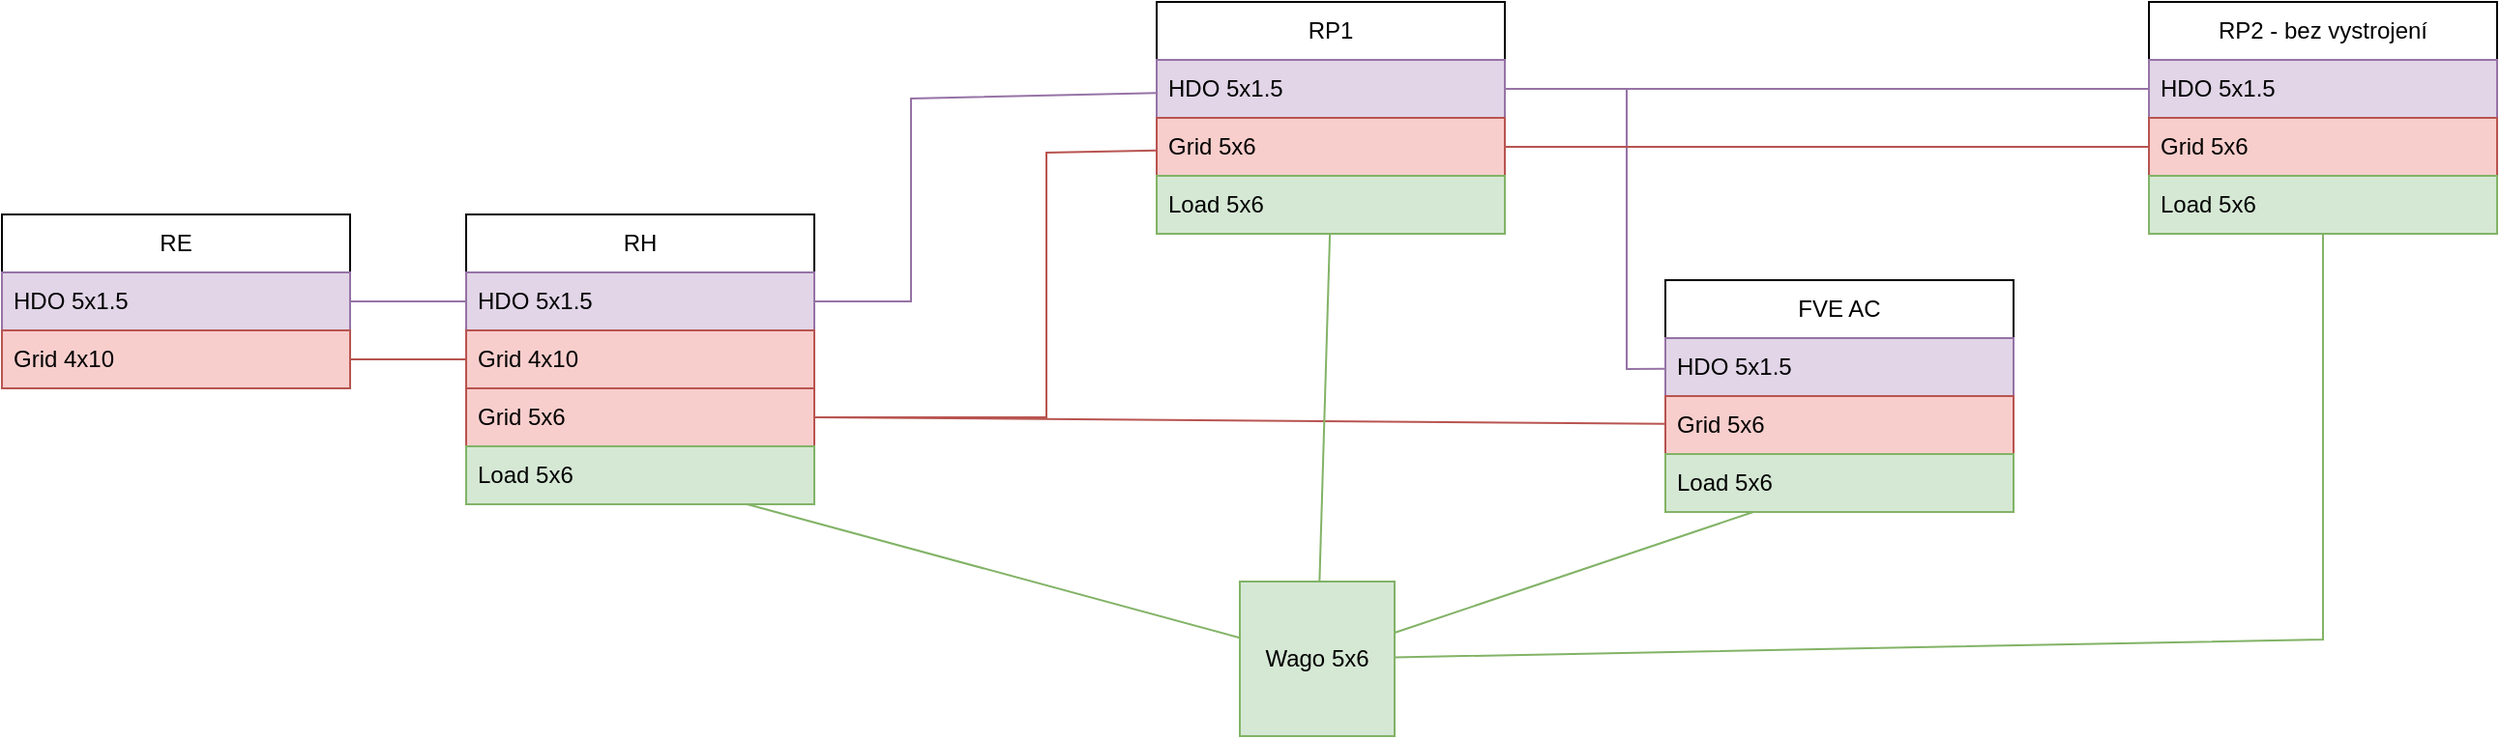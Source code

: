 <mxfile version="26.1.3">
  <diagram name="Stránka-1" id="s7uGZve95t0P6AHgvdYL">
    <mxGraphModel dx="1127" dy="628" grid="1" gridSize="10" guides="1" tooltips="1" connect="1" arrows="1" fold="1" page="1" pageScale="1" pageWidth="1654" pageHeight="1169" math="0" shadow="0">
      <root>
        <mxCell id="0" />
        <mxCell id="1" parent="0" />
        <mxCell id="1UGIrWX7Iy0l2SpG3Klg-1" value="RE" style="swimlane;fontStyle=0;childLayout=stackLayout;horizontal=1;startSize=30;horizontalStack=0;resizeParent=1;resizeParentMax=0;resizeLast=0;collapsible=1;marginBottom=0;whiteSpace=wrap;html=1;" vertex="1" parent="1">
          <mxGeometry x="50" y="160" width="180" height="90" as="geometry" />
        </mxCell>
        <mxCell id="1UGIrWX7Iy0l2SpG3Klg-3" value="HDO 5x1.5" style="text;strokeColor=#9673a6;fillColor=#e1d5e7;align=left;verticalAlign=middle;spacingLeft=4;spacingRight=4;overflow=hidden;points=[[0,0.5],[1,0.5]];portConstraint=eastwest;rotatable=0;whiteSpace=wrap;html=1;" vertex="1" parent="1UGIrWX7Iy0l2SpG3Klg-1">
          <mxGeometry y="30" width="180" height="30" as="geometry" />
        </mxCell>
        <mxCell id="1UGIrWX7Iy0l2SpG3Klg-2" value="Grid 4x10" style="text;strokeColor=#b85450;fillColor=#f8cecc;align=left;verticalAlign=middle;spacingLeft=4;spacingRight=4;overflow=hidden;points=[[0,0.5],[1,0.5]];portConstraint=eastwest;rotatable=0;whiteSpace=wrap;html=1;" vertex="1" parent="1UGIrWX7Iy0l2SpG3Klg-1">
          <mxGeometry y="60" width="180" height="30" as="geometry" />
        </mxCell>
        <mxCell id="1UGIrWX7Iy0l2SpG3Klg-9" value="RH" style="swimlane;fontStyle=0;childLayout=stackLayout;horizontal=1;startSize=30;horizontalStack=0;resizeParent=1;resizeParentMax=0;resizeLast=0;collapsible=1;marginBottom=0;whiteSpace=wrap;html=1;" vertex="1" parent="1">
          <mxGeometry x="290" y="160" width="180" height="150" as="geometry" />
        </mxCell>
        <mxCell id="1UGIrWX7Iy0l2SpG3Klg-11" value="HDO 5x1.5" style="text;strokeColor=#9673a6;fillColor=#e1d5e7;align=left;verticalAlign=middle;spacingLeft=4;spacingRight=4;overflow=hidden;points=[[0,0.5],[1,0.5]];portConstraint=eastwest;rotatable=0;whiteSpace=wrap;html=1;" vertex="1" parent="1UGIrWX7Iy0l2SpG3Klg-9">
          <mxGeometry y="30" width="180" height="30" as="geometry" />
        </mxCell>
        <mxCell id="1UGIrWX7Iy0l2SpG3Klg-10" value="Grid 4x10" style="text;strokeColor=#b85450;fillColor=#f8cecc;align=left;verticalAlign=middle;spacingLeft=4;spacingRight=4;overflow=hidden;points=[[0,0.5],[1,0.5]];portConstraint=eastwest;rotatable=0;whiteSpace=wrap;html=1;" vertex="1" parent="1UGIrWX7Iy0l2SpG3Klg-9">
          <mxGeometry y="60" width="180" height="30" as="geometry" />
        </mxCell>
        <mxCell id="1UGIrWX7Iy0l2SpG3Klg-23" value="Grid 5x6" style="text;strokeColor=#b85450;fillColor=#f8cecc;align=left;verticalAlign=middle;spacingLeft=4;spacingRight=4;overflow=hidden;points=[[0,0.5],[1,0.5]];portConstraint=eastwest;rotatable=0;whiteSpace=wrap;html=1;" vertex="1" parent="1UGIrWX7Iy0l2SpG3Klg-9">
          <mxGeometry y="90" width="180" height="30" as="geometry" />
        </mxCell>
        <mxCell id="1UGIrWX7Iy0l2SpG3Klg-12" value="Load 5x6" style="text;strokeColor=#82b366;fillColor=#d5e8d4;align=left;verticalAlign=middle;spacingLeft=4;spacingRight=4;overflow=hidden;points=[[0,0.5],[1,0.5]];portConstraint=eastwest;rotatable=0;whiteSpace=wrap;html=1;" vertex="1" parent="1UGIrWX7Iy0l2SpG3Klg-9">
          <mxGeometry y="120" width="180" height="30" as="geometry" />
        </mxCell>
        <mxCell id="1UGIrWX7Iy0l2SpG3Klg-13" value="RP1" style="swimlane;fontStyle=0;childLayout=stackLayout;horizontal=1;startSize=30;horizontalStack=0;resizeParent=1;resizeParentMax=0;resizeLast=0;collapsible=1;marginBottom=0;whiteSpace=wrap;html=1;" vertex="1" parent="1">
          <mxGeometry x="647" y="50" width="180" height="120" as="geometry" />
        </mxCell>
        <mxCell id="1UGIrWX7Iy0l2SpG3Klg-15" value="HDO 5x1.5" style="text;strokeColor=#9673a6;fillColor=#e1d5e7;align=left;verticalAlign=middle;spacingLeft=4;spacingRight=4;overflow=hidden;points=[[0,0.5],[1,0.5]];portConstraint=eastwest;rotatable=0;whiteSpace=wrap;html=1;" vertex="1" parent="1UGIrWX7Iy0l2SpG3Klg-13">
          <mxGeometry y="30" width="180" height="30" as="geometry" />
        </mxCell>
        <mxCell id="1UGIrWX7Iy0l2SpG3Klg-14" value="Grid 5x6" style="text;strokeColor=#b85450;fillColor=#f8cecc;align=left;verticalAlign=middle;spacingLeft=4;spacingRight=4;overflow=hidden;points=[[0,0.5],[1,0.5]];portConstraint=eastwest;rotatable=0;whiteSpace=wrap;html=1;" vertex="1" parent="1UGIrWX7Iy0l2SpG3Klg-13">
          <mxGeometry y="60" width="180" height="30" as="geometry" />
        </mxCell>
        <mxCell id="1UGIrWX7Iy0l2SpG3Klg-16" value="Load 5x6" style="text;strokeColor=#82b366;fillColor=#d5e8d4;align=left;verticalAlign=middle;spacingLeft=4;spacingRight=4;overflow=hidden;points=[[0,0.5],[1,0.5]];portConstraint=eastwest;rotatable=0;whiteSpace=wrap;html=1;" vertex="1" parent="1UGIrWX7Iy0l2SpG3Klg-13">
          <mxGeometry y="90" width="180" height="30" as="geometry" />
        </mxCell>
        <mxCell id="1UGIrWX7Iy0l2SpG3Klg-17" value="FVE AC" style="swimlane;fontStyle=0;childLayout=stackLayout;horizontal=1;startSize=30;horizontalStack=0;resizeParent=1;resizeParentMax=0;resizeLast=0;collapsible=1;marginBottom=0;whiteSpace=wrap;html=1;" vertex="1" parent="1">
          <mxGeometry x="910" y="194" width="180" height="120" as="geometry" />
        </mxCell>
        <mxCell id="1UGIrWX7Iy0l2SpG3Klg-20" value="HDO 5x1.5" style="text;strokeColor=#9673a6;fillColor=#e1d5e7;align=left;verticalAlign=middle;spacingLeft=4;spacingRight=4;overflow=hidden;points=[[0,0.5],[1,0.5]];portConstraint=eastwest;rotatable=0;whiteSpace=wrap;html=1;" vertex="1" parent="1UGIrWX7Iy0l2SpG3Klg-17">
          <mxGeometry y="30" width="180" height="30" as="geometry" />
        </mxCell>
        <mxCell id="1UGIrWX7Iy0l2SpG3Klg-18" value="Grid 5x6" style="text;strokeColor=#b85450;fillColor=#f8cecc;align=left;verticalAlign=middle;spacingLeft=4;spacingRight=4;overflow=hidden;points=[[0,0.5],[1,0.5]];portConstraint=eastwest;rotatable=0;whiteSpace=wrap;html=1;" vertex="1" parent="1UGIrWX7Iy0l2SpG3Klg-17">
          <mxGeometry y="60" width="180" height="30" as="geometry" />
        </mxCell>
        <mxCell id="1UGIrWX7Iy0l2SpG3Klg-19" value="Load 5x6" style="text;strokeColor=#82b366;fillColor=#d5e8d4;align=left;verticalAlign=middle;spacingLeft=4;spacingRight=4;overflow=hidden;points=[[0,0.5],[1,0.5]];portConstraint=eastwest;rotatable=0;whiteSpace=wrap;html=1;" vertex="1" parent="1UGIrWX7Iy0l2SpG3Klg-17">
          <mxGeometry y="90" width="180" height="30" as="geometry" />
        </mxCell>
        <mxCell id="1UGIrWX7Iy0l2SpG3Klg-21" value="" style="endArrow=none;html=1;rounded=0;fillColor=#f8cecc;strokeColor=#b85450;" edge="1" parent="1" source="1UGIrWX7Iy0l2SpG3Klg-2" target="1UGIrWX7Iy0l2SpG3Klg-10">
          <mxGeometry width="50" height="50" relative="1" as="geometry">
            <mxPoint x="660" y="410" as="sourcePoint" />
            <mxPoint x="710" y="360" as="targetPoint" />
          </mxGeometry>
        </mxCell>
        <mxCell id="1UGIrWX7Iy0l2SpG3Klg-22" value="" style="endArrow=none;html=1;rounded=0;fillColor=#e1d5e7;strokeColor=#9673a6;" edge="1" parent="1" source="1UGIrWX7Iy0l2SpG3Klg-3" target="1UGIrWX7Iy0l2SpG3Klg-11">
          <mxGeometry width="50" height="50" relative="1" as="geometry">
            <mxPoint x="340" y="215" as="sourcePoint" />
            <mxPoint x="500" y="215" as="targetPoint" />
          </mxGeometry>
        </mxCell>
        <mxCell id="1UGIrWX7Iy0l2SpG3Klg-25" value="" style="endArrow=none;html=1;rounded=0;fillColor=#f8cecc;strokeColor=#b85450;" edge="1" parent="1" source="1UGIrWX7Iy0l2SpG3Klg-23" target="1UGIrWX7Iy0l2SpG3Klg-14">
          <mxGeometry width="50" height="50" relative="1" as="geometry">
            <mxPoint x="650" y="245" as="sourcePoint" />
            <mxPoint x="780" y="245" as="targetPoint" />
            <Array as="points">
              <mxPoint x="590" y="265" />
              <mxPoint x="590" y="128" />
            </Array>
          </mxGeometry>
        </mxCell>
        <mxCell id="1UGIrWX7Iy0l2SpG3Klg-26" value="" style="endArrow=none;html=1;rounded=0;fillColor=#e1d5e7;strokeColor=#9673a6;" edge="1" parent="1" source="1UGIrWX7Iy0l2SpG3Klg-11" target="1UGIrWX7Iy0l2SpG3Klg-15">
          <mxGeometry width="50" height="50" relative="1" as="geometry">
            <mxPoint x="610" y="262" as="sourcePoint" />
            <mxPoint x="760" y="210" as="targetPoint" />
            <Array as="points">
              <mxPoint x="520" y="205" />
              <mxPoint x="520" y="100" />
            </Array>
          </mxGeometry>
        </mxCell>
        <mxCell id="1UGIrWX7Iy0l2SpG3Klg-27" value="" style="endArrow=none;html=1;rounded=0;fillColor=#e1d5e7;strokeColor=#9673a6;" edge="1" parent="1" source="1UGIrWX7Iy0l2SpG3Klg-15" target="1UGIrWX7Iy0l2SpG3Klg-20">
          <mxGeometry width="50" height="50" relative="1" as="geometry">
            <mxPoint x="900" y="140" as="sourcePoint" />
            <mxPoint x="1040" y="140" as="targetPoint" />
            <Array as="points">
              <mxPoint x="890" y="95" />
              <mxPoint x="890" y="240" />
            </Array>
          </mxGeometry>
        </mxCell>
        <mxCell id="1UGIrWX7Iy0l2SpG3Klg-31" value="" style="endArrow=none;html=1;rounded=0;exitX=1;exitY=0.5;exitDx=0;exitDy=0;fillColor=#f8cecc;strokeColor=#b85450;" edge="1" parent="1" source="1UGIrWX7Iy0l2SpG3Klg-23" target="1UGIrWX7Iy0l2SpG3Klg-18">
          <mxGeometry width="50" height="50" relative="1" as="geometry">
            <mxPoint x="660" y="310" as="sourcePoint" />
            <mxPoint x="710" y="260" as="targetPoint" />
          </mxGeometry>
        </mxCell>
        <mxCell id="1UGIrWX7Iy0l2SpG3Klg-32" value="" style="endArrow=none;html=1;rounded=0;fillColor=#d5e8d4;strokeColor=#82b366;" edge="1" parent="1" source="1UGIrWX7Iy0l2SpG3Klg-12" target="1UGIrWX7Iy0l2SpG3Klg-33">
          <mxGeometry width="50" height="50" relative="1" as="geometry">
            <mxPoint x="480" y="275" as="sourcePoint" />
            <mxPoint x="950" y="278" as="targetPoint" />
          </mxGeometry>
        </mxCell>
        <mxCell id="1UGIrWX7Iy0l2SpG3Klg-33" value="Wago 5x6" style="whiteSpace=wrap;html=1;aspect=fixed;fillColor=#d5e8d4;strokeColor=#82b366;" vertex="1" parent="1">
          <mxGeometry x="690" y="350" width="80" height="80" as="geometry" />
        </mxCell>
        <mxCell id="1UGIrWX7Iy0l2SpG3Klg-34" value="" style="endArrow=none;html=1;rounded=0;fillColor=#d5e8d4;strokeColor=#82b366;" edge="1" parent="1" source="1UGIrWX7Iy0l2SpG3Klg-33" target="1UGIrWX7Iy0l2SpG3Klg-19">
          <mxGeometry width="50" height="50" relative="1" as="geometry">
            <mxPoint x="790" y="345" as="sourcePoint" />
            <mxPoint x="990" y="360" as="targetPoint" />
          </mxGeometry>
        </mxCell>
        <mxCell id="1UGIrWX7Iy0l2SpG3Klg-35" value="" style="endArrow=none;html=1;rounded=0;fillColor=#d5e8d4;strokeColor=#82b366;" edge="1" parent="1" source="1UGIrWX7Iy0l2SpG3Klg-33" target="1UGIrWX7Iy0l2SpG3Klg-16">
          <mxGeometry width="50" height="50" relative="1" as="geometry">
            <mxPoint x="760" y="327" as="sourcePoint" />
            <mxPoint x="950" y="315" as="targetPoint" />
          </mxGeometry>
        </mxCell>
        <mxCell id="1UGIrWX7Iy0l2SpG3Klg-36" value="RP2 - bez vystrojení" style="swimlane;fontStyle=0;childLayout=stackLayout;horizontal=1;startSize=30;horizontalStack=0;resizeParent=1;resizeParentMax=0;resizeLast=0;collapsible=1;marginBottom=0;whiteSpace=wrap;html=1;" vertex="1" parent="1">
          <mxGeometry x="1160" y="50" width="180" height="120" as="geometry" />
        </mxCell>
        <mxCell id="1UGIrWX7Iy0l2SpG3Klg-37" value="HDO 5x1.5" style="text;strokeColor=#9673a6;fillColor=#e1d5e7;align=left;verticalAlign=middle;spacingLeft=4;spacingRight=4;overflow=hidden;points=[[0,0.5],[1,0.5]];portConstraint=eastwest;rotatable=0;whiteSpace=wrap;html=1;" vertex="1" parent="1UGIrWX7Iy0l2SpG3Klg-36">
          <mxGeometry y="30" width="180" height="30" as="geometry" />
        </mxCell>
        <mxCell id="1UGIrWX7Iy0l2SpG3Klg-38" value="Grid 5x6" style="text;strokeColor=#b85450;fillColor=#f8cecc;align=left;verticalAlign=middle;spacingLeft=4;spacingRight=4;overflow=hidden;points=[[0,0.5],[1,0.5]];portConstraint=eastwest;rotatable=0;whiteSpace=wrap;html=1;" vertex="1" parent="1UGIrWX7Iy0l2SpG3Klg-36">
          <mxGeometry y="60" width="180" height="30" as="geometry" />
        </mxCell>
        <mxCell id="1UGIrWX7Iy0l2SpG3Klg-39" value="Load 5x6" style="text;strokeColor=#82b366;fillColor=#d5e8d4;align=left;verticalAlign=middle;spacingLeft=4;spacingRight=4;overflow=hidden;points=[[0,0.5],[1,0.5]];portConstraint=eastwest;rotatable=0;whiteSpace=wrap;html=1;" vertex="1" parent="1UGIrWX7Iy0l2SpG3Klg-36">
          <mxGeometry y="90" width="180" height="30" as="geometry" />
        </mxCell>
        <mxCell id="1UGIrWX7Iy0l2SpG3Klg-41" value="" style="endArrow=none;html=1;rounded=0;fillColor=#e1d5e7;strokeColor=#9673a6;exitX=1;exitY=0.5;exitDx=0;exitDy=0;entryX=0;entryY=0.5;entryDx=0;entryDy=0;" edge="1" parent="1" source="1UGIrWX7Iy0l2SpG3Klg-15" target="1UGIrWX7Iy0l2SpG3Klg-37">
          <mxGeometry width="50" height="50" relative="1" as="geometry">
            <mxPoint x="990" y="90" as="sourcePoint" />
            <mxPoint x="1040" y="40" as="targetPoint" />
          </mxGeometry>
        </mxCell>
        <mxCell id="1UGIrWX7Iy0l2SpG3Klg-42" value="" style="endArrow=none;html=1;rounded=0;fillColor=#f8cecc;strokeColor=#b85450;" edge="1" parent="1" source="1UGIrWX7Iy0l2SpG3Klg-14" target="1UGIrWX7Iy0l2SpG3Klg-38">
          <mxGeometry width="50" height="50" relative="1" as="geometry">
            <mxPoint x="720" y="30" as="sourcePoint" />
            <mxPoint x="1160" y="33" as="targetPoint" />
          </mxGeometry>
        </mxCell>
        <mxCell id="1UGIrWX7Iy0l2SpG3Klg-43" value="" style="endArrow=none;html=1;rounded=0;fillColor=#d5e8d4;strokeColor=#82b366;" edge="1" parent="1" source="1UGIrWX7Iy0l2SpG3Klg-33" target="1UGIrWX7Iy0l2SpG3Klg-39">
          <mxGeometry width="50" height="50" relative="1" as="geometry">
            <mxPoint x="780" y="387" as="sourcePoint" />
            <mxPoint x="965" y="324" as="targetPoint" />
            <Array as="points">
              <mxPoint x="1250" y="380" />
            </Array>
          </mxGeometry>
        </mxCell>
      </root>
    </mxGraphModel>
  </diagram>
</mxfile>
